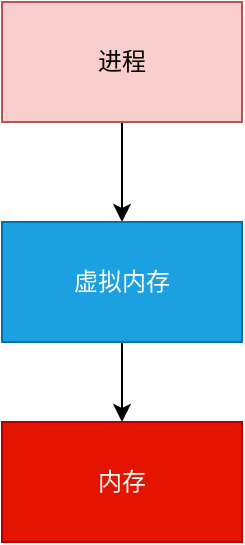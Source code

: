 <mxfile version="21.0.6" type="github"><diagram name="第 1 页" id="UK2afiHIRfxXK9ZSZTYL"><mxGraphModel dx="626" dy="459" grid="1" gridSize="10" guides="1" tooltips="1" connect="1" arrows="1" fold="1" page="1" pageScale="1" pageWidth="827" pageHeight="1169" math="0" shadow="0"><root><mxCell id="0"/><mxCell id="1" parent="0"/><mxCell id="j537VpDEYdY8dnFZ4i9_-3" value="" style="edgeStyle=orthogonalEdgeStyle;rounded=0;orthogonalLoop=1;jettySize=auto;html=1;" parent="1" source="j537VpDEYdY8dnFZ4i9_-1" target="j537VpDEYdY8dnFZ4i9_-2" edge="1"><mxGeometry relative="1" as="geometry"/></mxCell><mxCell id="j537VpDEYdY8dnFZ4i9_-1" value="进程" style="rounded=0;whiteSpace=wrap;html=1;fillColor=#f8cecc;strokeColor=#b85450;" parent="1" vertex="1"><mxGeometry x="230" y="80" width="120" height="60" as="geometry"/></mxCell><mxCell id="j537VpDEYdY8dnFZ4i9_-5" value="" style="edgeStyle=orthogonalEdgeStyle;rounded=0;orthogonalLoop=1;jettySize=auto;html=1;" parent="1" source="j537VpDEYdY8dnFZ4i9_-2" target="j537VpDEYdY8dnFZ4i9_-4" edge="1"><mxGeometry relative="1" as="geometry"/></mxCell><mxCell id="j537VpDEYdY8dnFZ4i9_-2" value="虚拟内存" style="whiteSpace=wrap;html=1;rounded=0;fillColor=#1ba1e2;fontColor=#ffffff;strokeColor=#006EAF;" parent="1" vertex="1"><mxGeometry x="230" y="190" width="120" height="60" as="geometry"/></mxCell><mxCell id="j537VpDEYdY8dnFZ4i9_-4" value="内存" style="whiteSpace=wrap;html=1;rounded=0;fillColor=#e51400;fontColor=#ffffff;strokeColor=#B20000;" parent="1" vertex="1"><mxGeometry x="230" y="290" width="120" height="60" as="geometry"/></mxCell></root></mxGraphModel></diagram></mxfile>